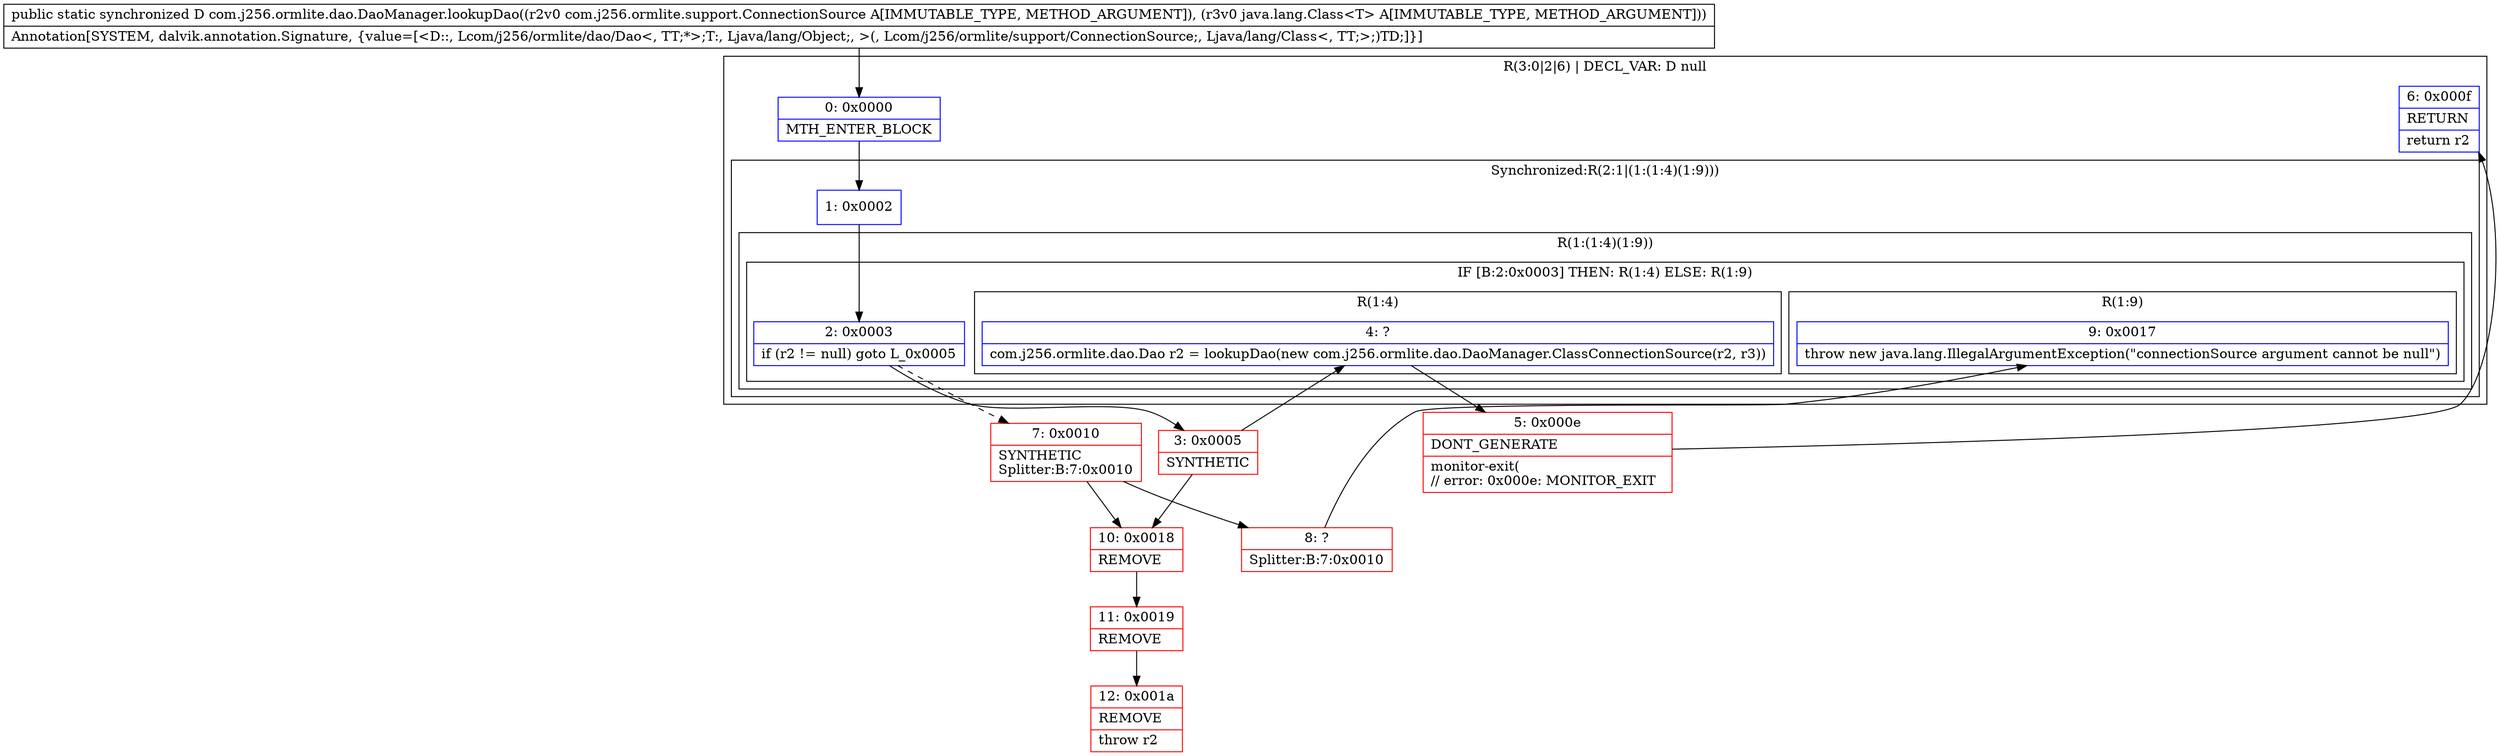 digraph "CFG forcom.j256.ormlite.dao.DaoManager.lookupDao(Lcom\/j256\/ormlite\/support\/ConnectionSource;Ljava\/lang\/Class;)Lcom\/j256\/ormlite\/dao\/Dao;" {
subgraph cluster_Region_725020012 {
label = "R(3:0|2|6) | DECL_VAR: D null\l";
node [shape=record,color=blue];
Node_0 [shape=record,label="{0\:\ 0x0000|MTH_ENTER_BLOCK\l}"];
subgraph cluster_SynchronizedRegion_1005226826 {
label = "Synchronized:R(2:1|(1:(1:4)(1:9)))";
node [shape=record,color=blue];
Node_1 [shape=record,label="{1\:\ 0x0002}"];
subgraph cluster_Region_663479969 {
label = "R(1:(1:4)(1:9))";
node [shape=record,color=blue];
subgraph cluster_IfRegion_1094105002 {
label = "IF [B:2:0x0003] THEN: R(1:4) ELSE: R(1:9)";
node [shape=record,color=blue];
Node_2 [shape=record,label="{2\:\ 0x0003|if (r2 != null) goto L_0x0005\l}"];
subgraph cluster_Region_2142420621 {
label = "R(1:4)";
node [shape=record,color=blue];
Node_4 [shape=record,label="{4\:\ ?|com.j256.ormlite.dao.Dao r2 = lookupDao(new com.j256.ormlite.dao.DaoManager.ClassConnectionSource(r2, r3))\l}"];
}
subgraph cluster_Region_1528550349 {
label = "R(1:9)";
node [shape=record,color=blue];
Node_9 [shape=record,label="{9\:\ 0x0017|throw new java.lang.IllegalArgumentException(\"connectionSource argument cannot be null\")\l}"];
}
}
}
}
Node_6 [shape=record,label="{6\:\ 0x000f|RETURN\l|return r2\l}"];
}
Node_3 [shape=record,color=red,label="{3\:\ 0x0005|SYNTHETIC\l}"];
Node_5 [shape=record,color=red,label="{5\:\ 0x000e|DONT_GENERATE\l|monitor\-exit(\l\/\/ error: 0x000e: MONITOR_EXIT  \l}"];
Node_7 [shape=record,color=red,label="{7\:\ 0x0010|SYNTHETIC\lSplitter:B:7:0x0010\l}"];
Node_8 [shape=record,color=red,label="{8\:\ ?|Splitter:B:7:0x0010\l}"];
Node_10 [shape=record,color=red,label="{10\:\ 0x0018|REMOVE\l}"];
Node_11 [shape=record,color=red,label="{11\:\ 0x0019|REMOVE\l}"];
Node_12 [shape=record,color=red,label="{12\:\ 0x001a|REMOVE\l|throw r2\l}"];
MethodNode[shape=record,label="{public static synchronized D com.j256.ormlite.dao.DaoManager.lookupDao((r2v0 com.j256.ormlite.support.ConnectionSource A[IMMUTABLE_TYPE, METHOD_ARGUMENT]), (r3v0 java.lang.Class\<T\> A[IMMUTABLE_TYPE, METHOD_ARGUMENT]))  | Annotation[SYSTEM, dalvik.annotation.Signature, \{value=[\<D::, Lcom\/j256\/ormlite\/dao\/Dao\<, TT;*\>;T:, Ljava\/lang\/Object;, \>(, Lcom\/j256\/ormlite\/support\/ConnectionSource;, Ljava\/lang\/Class\<, TT;\>;)TD;]\}]\l}"];
MethodNode -> Node_0;
Node_0 -> Node_1;
Node_1 -> Node_2;
Node_2 -> Node_3;
Node_2 -> Node_7[style=dashed];
Node_4 -> Node_5;
Node_3 -> Node_4;
Node_3 -> Node_10;
Node_5 -> Node_6;
Node_7 -> Node_8;
Node_7 -> Node_10;
Node_8 -> Node_9;
Node_10 -> Node_11;
Node_11 -> Node_12;
}

